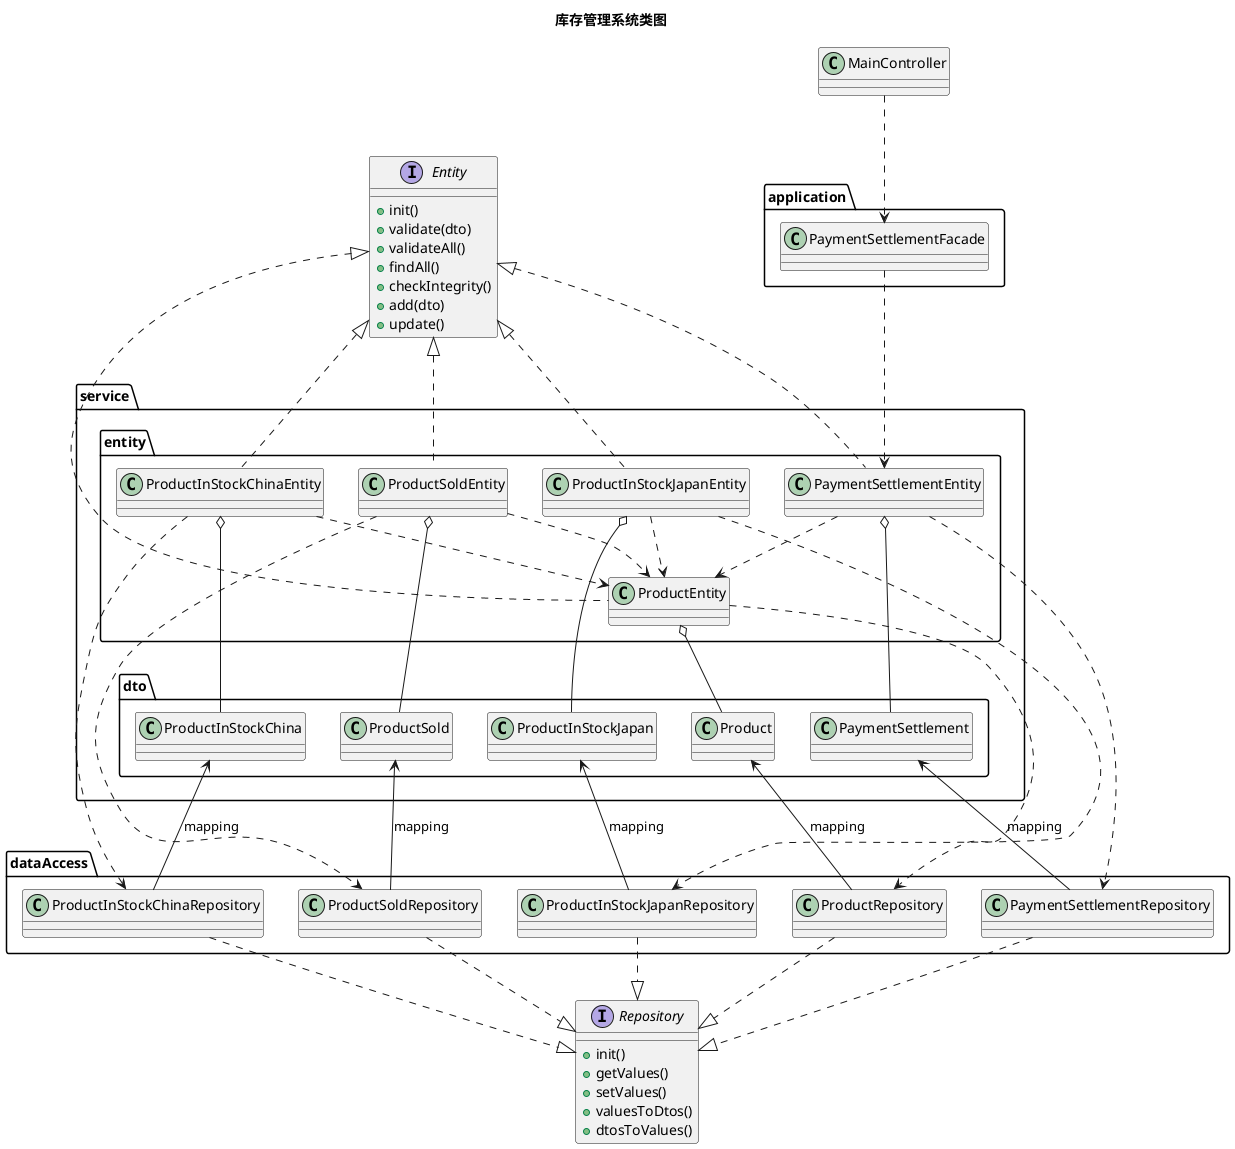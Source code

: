 @startuml
title 库存管理系统类图

  interface Entity{
    + init()
    + validate(dto)
    + validateAll()
    + findAll()
    + checkIntegrity()
    + add(dto)
    + update()
  }
  interface Repository{
    + init()
    + getValues()
    + setValues()
    + valuesToDtos()
    + dtosToValues()
  }

class MainController

package application{
  class PaymentSettlementFacade
}
package dataAccess{
  class ProductRepository
  class ProductInStockJapanRepository
  class ProductInStockChinaRepository
  class ProductSoldRepository
  class PaymentSettlementRepository
}
package service{
  package entity{
    class ProductEntity
    class ProductInStockJapanEntity
    class ProductInStockChinaEntity
    class ProductSoldEntity
    class PaymentSettlementEntity
  }
  package dto{
    class Product
    class ProductInStockJapan
    class ProductInStockChina
    class ProductSold
    class PaymentSettlement
  }

}

ProductEntity -.up|> Entity
ProductInStockJapanEntity -.up|> Entity
ProductInStockChinaEntity -.up|> Entity
ProductSoldEntity -.up|> Entity
PaymentSettlementEntity -.up|> Entity

ProductRepository -.|> Repository
ProductInStockJapanRepository -.|> Repository
ProductInStockChinaRepository -.|> Repository
ProductSoldRepository -.|> Repository
PaymentSettlementRepository -.|> Repository

MainController -.> PaymentSettlementFacade
PaymentSettlementFacade -.> PaymentSettlementEntity
PaymentSettlementEntity -.> PaymentSettlementRepository
PaymentSettlementEntity -.> ProductEntity
ProductEntity -.> ProductRepository
ProductInStockJapanEntity -.> ProductInStockJapanRepository
ProductInStockJapanEntity -.> ProductEntity
ProductInStockChinaEntity -.> ProductInStockChinaRepository
ProductInStockChinaEntity -.> ProductEntity
ProductSoldEntity -.> ProductSoldRepository
ProductSoldEntity -.> ProductEntity
ProductEntity o-- Product
ProductInStockJapanEntity o-- ProductInStockJapan
ProductInStockChinaEntity o-- ProductInStockChina
ProductSoldEntity o-- ProductSold
PaymentSettlementEntity o-- PaymentSettlement

ProductRepository --up> Product : mapping
ProductInStockJapanRepository --up> ProductInStockJapan : mapping
ProductInStockChinaRepository --up> ProductInStockChina : mapping
ProductSoldRepository --up> ProductSold : mapping
PaymentSettlementRepository --up> PaymentSettlement : mapping


@enduml
